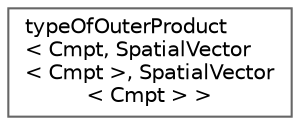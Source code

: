 digraph "Graphical Class Hierarchy"
{
 // LATEX_PDF_SIZE
  bgcolor="transparent";
  edge [fontname=Helvetica,fontsize=10,labelfontname=Helvetica,labelfontsize=10];
  node [fontname=Helvetica,fontsize=10,shape=box,height=0.2,width=0.4];
  rankdir="LR";
  Node0 [id="Node000000",label="typeOfOuterProduct\l\< Cmpt, SpatialVector\l\< Cmpt \>, SpatialVector\l\< Cmpt \> \>",height=0.2,width=0.4,color="grey40", fillcolor="white", style="filled",URL="$classFoam_1_1typeOfOuterProduct_3_01Cmpt_00_01SpatialVector_3_01Cmpt_01_4_00_01SpatialVector_3_01Cmpt_01_4_01_4.html",tooltip=" "];
}
